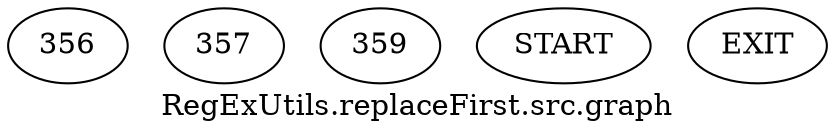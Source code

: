 /* --------------------------------------------------- */
/* Generated by Dr. Garbage Control Flow Graph Factory */
/* http://www.drgarbage.com                            */
/* Version: 4.5.0.201508311741                         */
/* Retrieved on: 2020-01-06 15:16:45.299               */
/* --------------------------------------------------- */
digraph "RegExUtils.replaceFirst.src.graph" {
 graph [label="RegExUtils.replaceFirst.src.graph"];
 2 [label="356" ]
 3 [label="357" ]
 4 [label="359" ]
 5 [label="START" ]
 6 [label="EXIT" ]
 5  2
 2  3
 2  4
 3  6
 4  6
}
